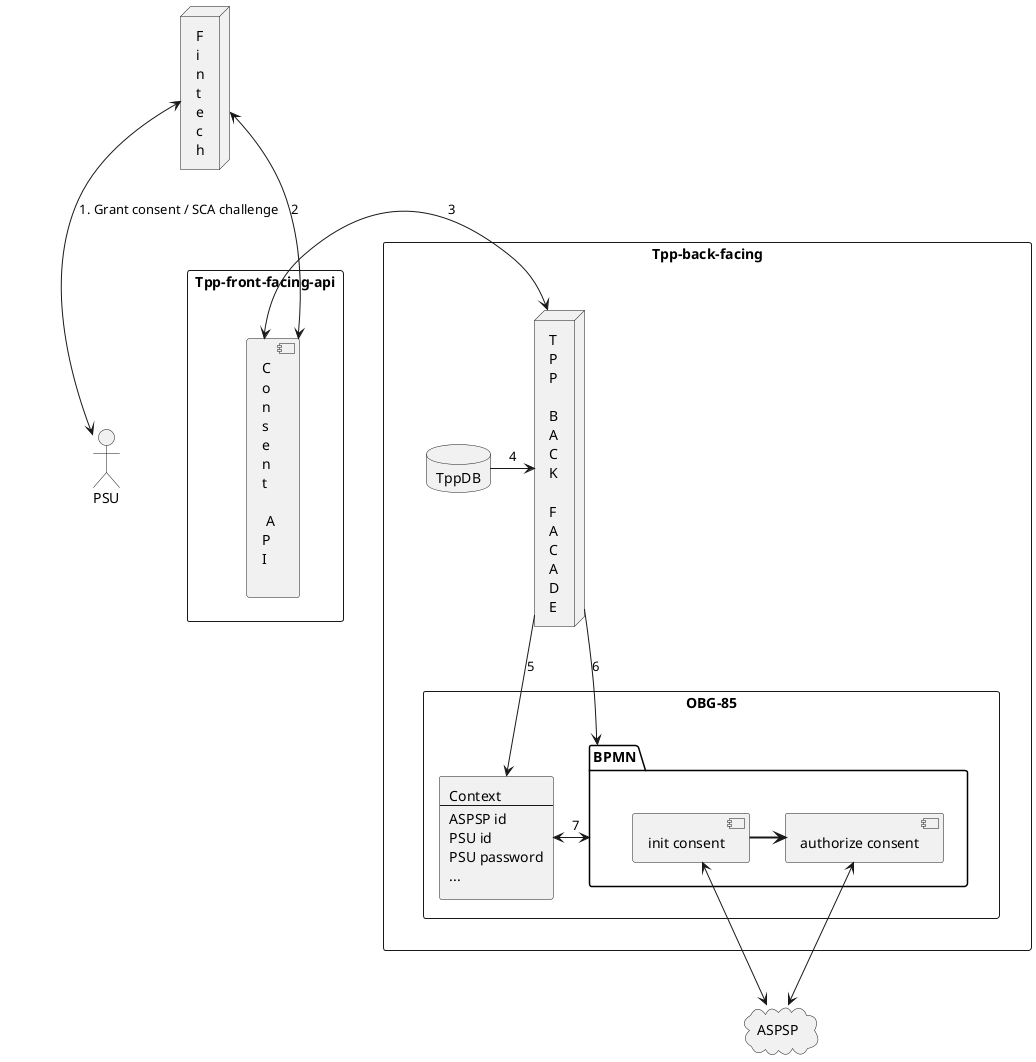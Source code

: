 @startuml
actor PSU
node "F\ni\nn\nt\ne\nc\nh" as fintech

rectangle Tpp-front-facing-api as frontFace {
  [C\no\nn\ns\ne\nn\nt\n\n A\nP\nI\n] as consent
}

rectangle Tpp-back-facing as backFace {
  node "T\nP\nP\n\nB\nA\nC\nK\n\nF\nA\nC\nA\nD\nE" as facade
  database TppDB

  rectangle OBG-85 {
    rectangle context [
      Context
      ---
      ASPSP id
      PSU id
      PSU password
      ...
    ]

    package BPMN {
      [init consent] as initConsent
      [authorize consent] as authorizeConsent

      initConsent =right=> authorizeConsent
    }
  }
}

cloud ASPSP

PSU <--> fintech : 1. Grant consent / SCA challenge
fintech <--> consent : 2
consent <--> facade : 3
facade <-left- TppDB : 4
facade --> context : 5
facade --> BPMN : 6
BPMN <-left-> context : 7
initConsent <-down-> ASPSP
authorizeConsent <-right-> ASPSP

PSU -[hidden]left-> fintech
fintech -[hidden]left-> frontFace
PSU -[hidden]left-> backFace
PSU -[hidden]left-> frontFace
frontFace -[hidden]left-> backFace
@enduml